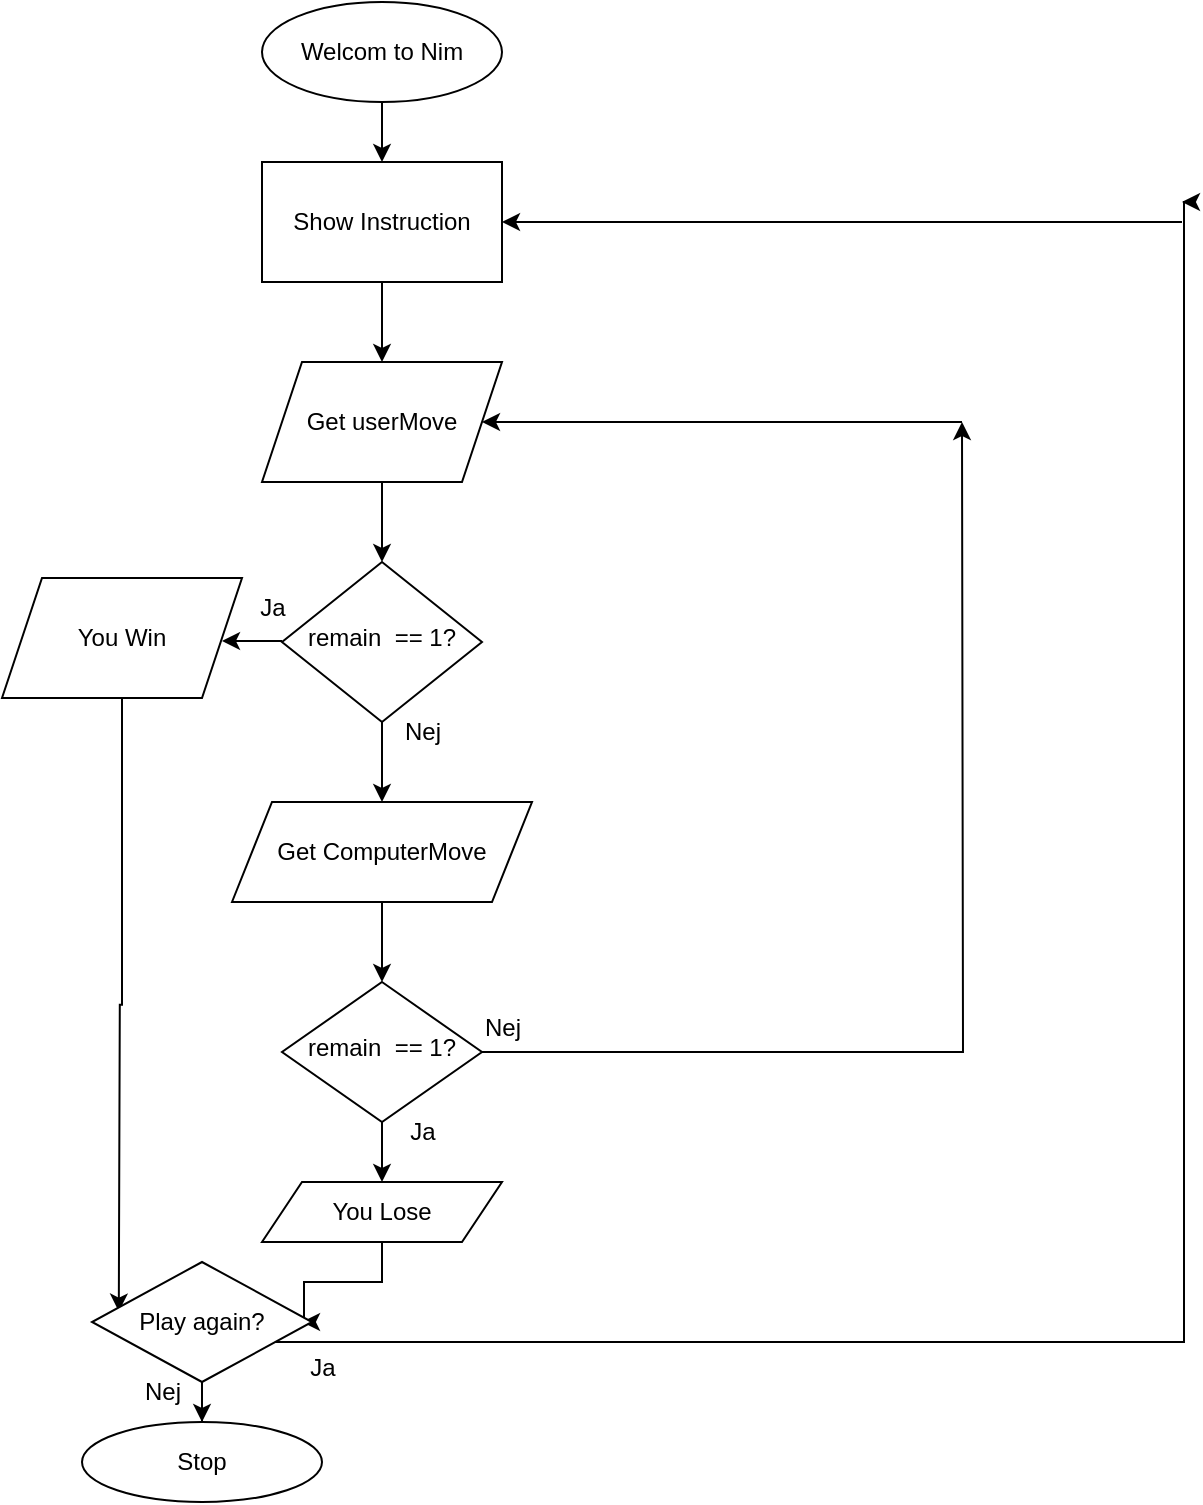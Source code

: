 <mxfile version="21.6.6" type="github">
  <diagram id="C5RBs43oDa-KdzZeNtuy" name="Page-1">
    <mxGraphModel dx="1434" dy="792" grid="1" gridSize="10" guides="1" tooltips="1" connect="1" arrows="1" fold="1" page="1" pageScale="1" pageWidth="827" pageHeight="1169" math="0" shadow="0">
      <root>
        <mxCell id="WIyWlLk6GJQsqaUBKTNV-0" />
        <mxCell id="WIyWlLk6GJQsqaUBKTNV-1" parent="WIyWlLk6GJQsqaUBKTNV-0" />
        <mxCell id="SfcDTSdhk8oT2jvNxq2N-15" style="edgeStyle=orthogonalEdgeStyle;rounded=0;orthogonalLoop=1;jettySize=auto;html=1;exitX=0.5;exitY=1;exitDx=0;exitDy=0;entryX=0.5;entryY=0;entryDx=0;entryDy=0;" edge="1" parent="WIyWlLk6GJQsqaUBKTNV-1" target="SfcDTSdhk8oT2jvNxq2N-14">
          <mxGeometry relative="1" as="geometry">
            <mxPoint x="220" y="470" as="sourcePoint" />
          </mxGeometry>
        </mxCell>
        <mxCell id="SfcDTSdhk8oT2jvNxq2N-22" value="" style="edgeStyle=orthogonalEdgeStyle;rounded=0;orthogonalLoop=1;jettySize=auto;html=1;" edge="1" parent="WIyWlLk6GJQsqaUBKTNV-1" source="SfcDTSdhk8oT2jvNxq2N-0" target="SfcDTSdhk8oT2jvNxq2N-1">
          <mxGeometry relative="1" as="geometry" />
        </mxCell>
        <mxCell id="SfcDTSdhk8oT2jvNxq2N-0" value="Show Instruction" style="rounded=0;whiteSpace=wrap;html=1;" vertex="1" parent="WIyWlLk6GJQsqaUBKTNV-1">
          <mxGeometry x="160" y="120" width="120" height="60" as="geometry" />
        </mxCell>
        <mxCell id="SfcDTSdhk8oT2jvNxq2N-23" value="" style="edgeStyle=orthogonalEdgeStyle;rounded=0;orthogonalLoop=1;jettySize=auto;html=1;" edge="1" parent="WIyWlLk6GJQsqaUBKTNV-1" source="SfcDTSdhk8oT2jvNxq2N-1" target="SfcDTSdhk8oT2jvNxq2N-18">
          <mxGeometry relative="1" as="geometry" />
        </mxCell>
        <mxCell id="SfcDTSdhk8oT2jvNxq2N-1" value="Get userMove" style="shape=parallelogram;perimeter=parallelogramPerimeter;whiteSpace=wrap;html=1;fixedSize=1;" vertex="1" parent="WIyWlLk6GJQsqaUBKTNV-1">
          <mxGeometry x="160" y="220" width="120" height="60" as="geometry" />
        </mxCell>
        <mxCell id="SfcDTSdhk8oT2jvNxq2N-21" value="" style="edgeStyle=orthogonalEdgeStyle;rounded=0;orthogonalLoop=1;jettySize=auto;html=1;" edge="1" parent="WIyWlLk6GJQsqaUBKTNV-1" source="SfcDTSdhk8oT2jvNxq2N-13" target="SfcDTSdhk8oT2jvNxq2N-0">
          <mxGeometry relative="1" as="geometry" />
        </mxCell>
        <mxCell id="SfcDTSdhk8oT2jvNxq2N-13" value="Welcom to Nim" style="ellipse;whiteSpace=wrap;html=1;" vertex="1" parent="WIyWlLk6GJQsqaUBKTNV-1">
          <mxGeometry x="160" y="40" width="120" height="50" as="geometry" />
        </mxCell>
        <mxCell id="SfcDTSdhk8oT2jvNxq2N-29" value="" style="edgeStyle=orthogonalEdgeStyle;rounded=0;orthogonalLoop=1;jettySize=auto;html=1;" edge="1" parent="WIyWlLk6GJQsqaUBKTNV-1" source="SfcDTSdhk8oT2jvNxq2N-18" target="SfcDTSdhk8oT2jvNxq2N-27">
          <mxGeometry relative="1" as="geometry" />
        </mxCell>
        <mxCell id="SfcDTSdhk8oT2jvNxq2N-18" value="remain&amp;nbsp; == 1?" style="rhombus;whiteSpace=wrap;html=1;shadow=0;fontFamily=Helvetica;fontSize=12;align=center;strokeWidth=1;spacing=6;spacingTop=-4;" vertex="1" parent="WIyWlLk6GJQsqaUBKTNV-1">
          <mxGeometry x="170" y="320" width="100" height="80" as="geometry" />
        </mxCell>
        <mxCell id="SfcDTSdhk8oT2jvNxq2N-44" value="" style="edgeStyle=orthogonalEdgeStyle;rounded=0;orthogonalLoop=1;jettySize=auto;html=1;" edge="1" parent="WIyWlLk6GJQsqaUBKTNV-1" source="SfcDTSdhk8oT2jvNxq2N-19">
          <mxGeometry relative="1" as="geometry">
            <mxPoint x="180" y="700" as="targetPoint" />
            <Array as="points">
              <mxPoint x="220" y="680" />
              <mxPoint x="181" y="680" />
            </Array>
          </mxGeometry>
        </mxCell>
        <mxCell id="SfcDTSdhk8oT2jvNxq2N-19" value="You Lose" style="shape=parallelogram;perimeter=parallelogramPerimeter;whiteSpace=wrap;html=1;fixedSize=1;" vertex="1" parent="WIyWlLk6GJQsqaUBKTNV-1">
          <mxGeometry x="160" y="630" width="120" height="30" as="geometry" />
        </mxCell>
        <mxCell id="SfcDTSdhk8oT2jvNxq2N-20" value="Ja" style="text;html=1;align=center;verticalAlign=middle;resizable=0;points=[];autosize=1;strokeColor=none;fillColor=none;" vertex="1" parent="WIyWlLk6GJQsqaUBKTNV-1">
          <mxGeometry x="220" y="590" width="40" height="30" as="geometry" />
        </mxCell>
        <mxCell id="SfcDTSdhk8oT2jvNxq2N-45" style="edgeStyle=orthogonalEdgeStyle;rounded=0;orthogonalLoop=1;jettySize=auto;html=1;entryX=0;entryY=0;entryDx=0;entryDy=0;" edge="1" parent="WIyWlLk6GJQsqaUBKTNV-1" source="SfcDTSdhk8oT2jvNxq2N-24">
          <mxGeometry relative="1" as="geometry">
            <mxPoint x="88.4" y="694.8" as="targetPoint" />
          </mxGeometry>
        </mxCell>
        <mxCell id="SfcDTSdhk8oT2jvNxq2N-24" value="You Win" style="shape=parallelogram;perimeter=parallelogramPerimeter;whiteSpace=wrap;html=1;fixedSize=1;" vertex="1" parent="WIyWlLk6GJQsqaUBKTNV-1">
          <mxGeometry x="30" y="328" width="120" height="60" as="geometry" />
        </mxCell>
        <mxCell id="SfcDTSdhk8oT2jvNxq2N-26" value="Ja" style="text;html=1;align=center;verticalAlign=middle;resizable=0;points=[];autosize=1;strokeColor=none;fillColor=none;" vertex="1" parent="WIyWlLk6GJQsqaUBKTNV-1">
          <mxGeometry x="145" y="328" width="40" height="30" as="geometry" />
        </mxCell>
        <mxCell id="SfcDTSdhk8oT2jvNxq2N-32" value="" style="edgeStyle=orthogonalEdgeStyle;rounded=0;orthogonalLoop=1;jettySize=auto;html=1;" edge="1" parent="WIyWlLk6GJQsqaUBKTNV-1" source="SfcDTSdhk8oT2jvNxq2N-27" target="SfcDTSdhk8oT2jvNxq2N-31">
          <mxGeometry relative="1" as="geometry" />
        </mxCell>
        <mxCell id="SfcDTSdhk8oT2jvNxq2N-27" value="Get ComputerMove" style="shape=parallelogram;perimeter=parallelogramPerimeter;whiteSpace=wrap;html=1;fixedSize=1;" vertex="1" parent="WIyWlLk6GJQsqaUBKTNV-1">
          <mxGeometry x="145" y="440" width="150" height="50" as="geometry" />
        </mxCell>
        <mxCell id="SfcDTSdhk8oT2jvNxq2N-30" value="Nej" style="text;html=1;align=center;verticalAlign=middle;resizable=0;points=[];autosize=1;strokeColor=none;fillColor=none;" vertex="1" parent="WIyWlLk6GJQsqaUBKTNV-1">
          <mxGeometry x="220" y="390" width="40" height="30" as="geometry" />
        </mxCell>
        <mxCell id="SfcDTSdhk8oT2jvNxq2N-34" value="" style="edgeStyle=orthogonalEdgeStyle;rounded=0;orthogonalLoop=1;jettySize=auto;html=1;" edge="1" parent="WIyWlLk6GJQsqaUBKTNV-1" source="SfcDTSdhk8oT2jvNxq2N-31">
          <mxGeometry relative="1" as="geometry">
            <mxPoint x="220" y="630" as="targetPoint" />
          </mxGeometry>
        </mxCell>
        <mxCell id="SfcDTSdhk8oT2jvNxq2N-39" style="edgeStyle=orthogonalEdgeStyle;rounded=0;orthogonalLoop=1;jettySize=auto;html=1;exitX=1;exitY=0.5;exitDx=0;exitDy=0;" edge="1" parent="WIyWlLk6GJQsqaUBKTNV-1" source="SfcDTSdhk8oT2jvNxq2N-31">
          <mxGeometry relative="1" as="geometry">
            <mxPoint x="510" y="250" as="targetPoint" />
          </mxGeometry>
        </mxCell>
        <mxCell id="SfcDTSdhk8oT2jvNxq2N-31" value="remain&amp;nbsp; == 1?" style="rhombus;whiteSpace=wrap;html=1;shadow=0;fontFamily=Helvetica;fontSize=12;align=center;strokeWidth=1;spacing=6;spacingTop=-4;" vertex="1" parent="WIyWlLk6GJQsqaUBKTNV-1">
          <mxGeometry x="170" y="530" width="100" height="70" as="geometry" />
        </mxCell>
        <mxCell id="SfcDTSdhk8oT2jvNxq2N-35" style="edgeStyle=orthogonalEdgeStyle;rounded=0;orthogonalLoop=1;jettySize=auto;html=1;exitX=0.5;exitY=1;exitDx=0;exitDy=0;" edge="1" parent="WIyWlLk6GJQsqaUBKTNV-1" source="SfcDTSdhk8oT2jvNxq2N-0" target="SfcDTSdhk8oT2jvNxq2N-0">
          <mxGeometry relative="1" as="geometry" />
        </mxCell>
        <mxCell id="SfcDTSdhk8oT2jvNxq2N-40" value="" style="endArrow=classic;html=1;rounded=0;" edge="1" parent="WIyWlLk6GJQsqaUBKTNV-1" target="SfcDTSdhk8oT2jvNxq2N-1">
          <mxGeometry width="50" height="50" relative="1" as="geometry">
            <mxPoint x="510" y="250" as="sourcePoint" />
            <mxPoint x="440" y="380" as="targetPoint" />
          </mxGeometry>
        </mxCell>
        <mxCell id="SfcDTSdhk8oT2jvNxq2N-41" value="Nej" style="text;html=1;align=center;verticalAlign=middle;resizable=0;points=[];autosize=1;strokeColor=none;fillColor=none;" vertex="1" parent="WIyWlLk6GJQsqaUBKTNV-1">
          <mxGeometry x="260" y="538" width="40" height="30" as="geometry" />
        </mxCell>
        <mxCell id="SfcDTSdhk8oT2jvNxq2N-42" value="" style="endArrow=classic;html=1;rounded=0;" edge="1" parent="WIyWlLk6GJQsqaUBKTNV-1">
          <mxGeometry width="50" height="50" relative="1" as="geometry">
            <mxPoint x="170" y="359.5" as="sourcePoint" />
            <mxPoint x="140" y="359.5" as="targetPoint" />
          </mxGeometry>
        </mxCell>
        <mxCell id="SfcDTSdhk8oT2jvNxq2N-48" value="" style="edgeStyle=orthogonalEdgeStyle;rounded=0;orthogonalLoop=1;jettySize=auto;html=1;" edge="1" parent="WIyWlLk6GJQsqaUBKTNV-1" source="SfcDTSdhk8oT2jvNxq2N-46" target="SfcDTSdhk8oT2jvNxq2N-47">
          <mxGeometry relative="1" as="geometry" />
        </mxCell>
        <mxCell id="SfcDTSdhk8oT2jvNxq2N-50" style="edgeStyle=orthogonalEdgeStyle;rounded=0;orthogonalLoop=1;jettySize=auto;html=1;" edge="1" parent="WIyWlLk6GJQsqaUBKTNV-1" source="SfcDTSdhk8oT2jvNxq2N-46">
          <mxGeometry relative="1" as="geometry">
            <mxPoint x="620" y="140" as="targetPoint" />
            <Array as="points">
              <mxPoint x="621" y="710" />
            </Array>
          </mxGeometry>
        </mxCell>
        <mxCell id="SfcDTSdhk8oT2jvNxq2N-46" value="Play again?" style="rhombus;whiteSpace=wrap;html=1;" vertex="1" parent="WIyWlLk6GJQsqaUBKTNV-1">
          <mxGeometry x="75" y="670" width="110" height="60" as="geometry" />
        </mxCell>
        <mxCell id="SfcDTSdhk8oT2jvNxq2N-47" value="Stop" style="ellipse;whiteSpace=wrap;html=1;" vertex="1" parent="WIyWlLk6GJQsqaUBKTNV-1">
          <mxGeometry x="70" y="750" width="120" height="40" as="geometry" />
        </mxCell>
        <mxCell id="SfcDTSdhk8oT2jvNxq2N-49" value="Nej" style="text;html=1;align=center;verticalAlign=middle;resizable=0;points=[];autosize=1;strokeColor=none;fillColor=none;" vertex="1" parent="WIyWlLk6GJQsqaUBKTNV-1">
          <mxGeometry x="90" y="720" width="40" height="30" as="geometry" />
        </mxCell>
        <mxCell id="SfcDTSdhk8oT2jvNxq2N-51" value="" style="endArrow=classic;html=1;rounded=0;entryX=1;entryY=0.5;entryDx=0;entryDy=0;" edge="1" parent="WIyWlLk6GJQsqaUBKTNV-1" target="SfcDTSdhk8oT2jvNxq2N-0">
          <mxGeometry width="50" height="50" relative="1" as="geometry">
            <mxPoint x="620" y="150" as="sourcePoint" />
            <mxPoint x="440" y="380" as="targetPoint" />
          </mxGeometry>
        </mxCell>
        <mxCell id="SfcDTSdhk8oT2jvNxq2N-52" value="Ja" style="text;html=1;align=center;verticalAlign=middle;resizable=0;points=[];autosize=1;strokeColor=none;fillColor=none;" vertex="1" parent="WIyWlLk6GJQsqaUBKTNV-1">
          <mxGeometry x="170" y="708" width="40" height="30" as="geometry" />
        </mxCell>
      </root>
    </mxGraphModel>
  </diagram>
</mxfile>
